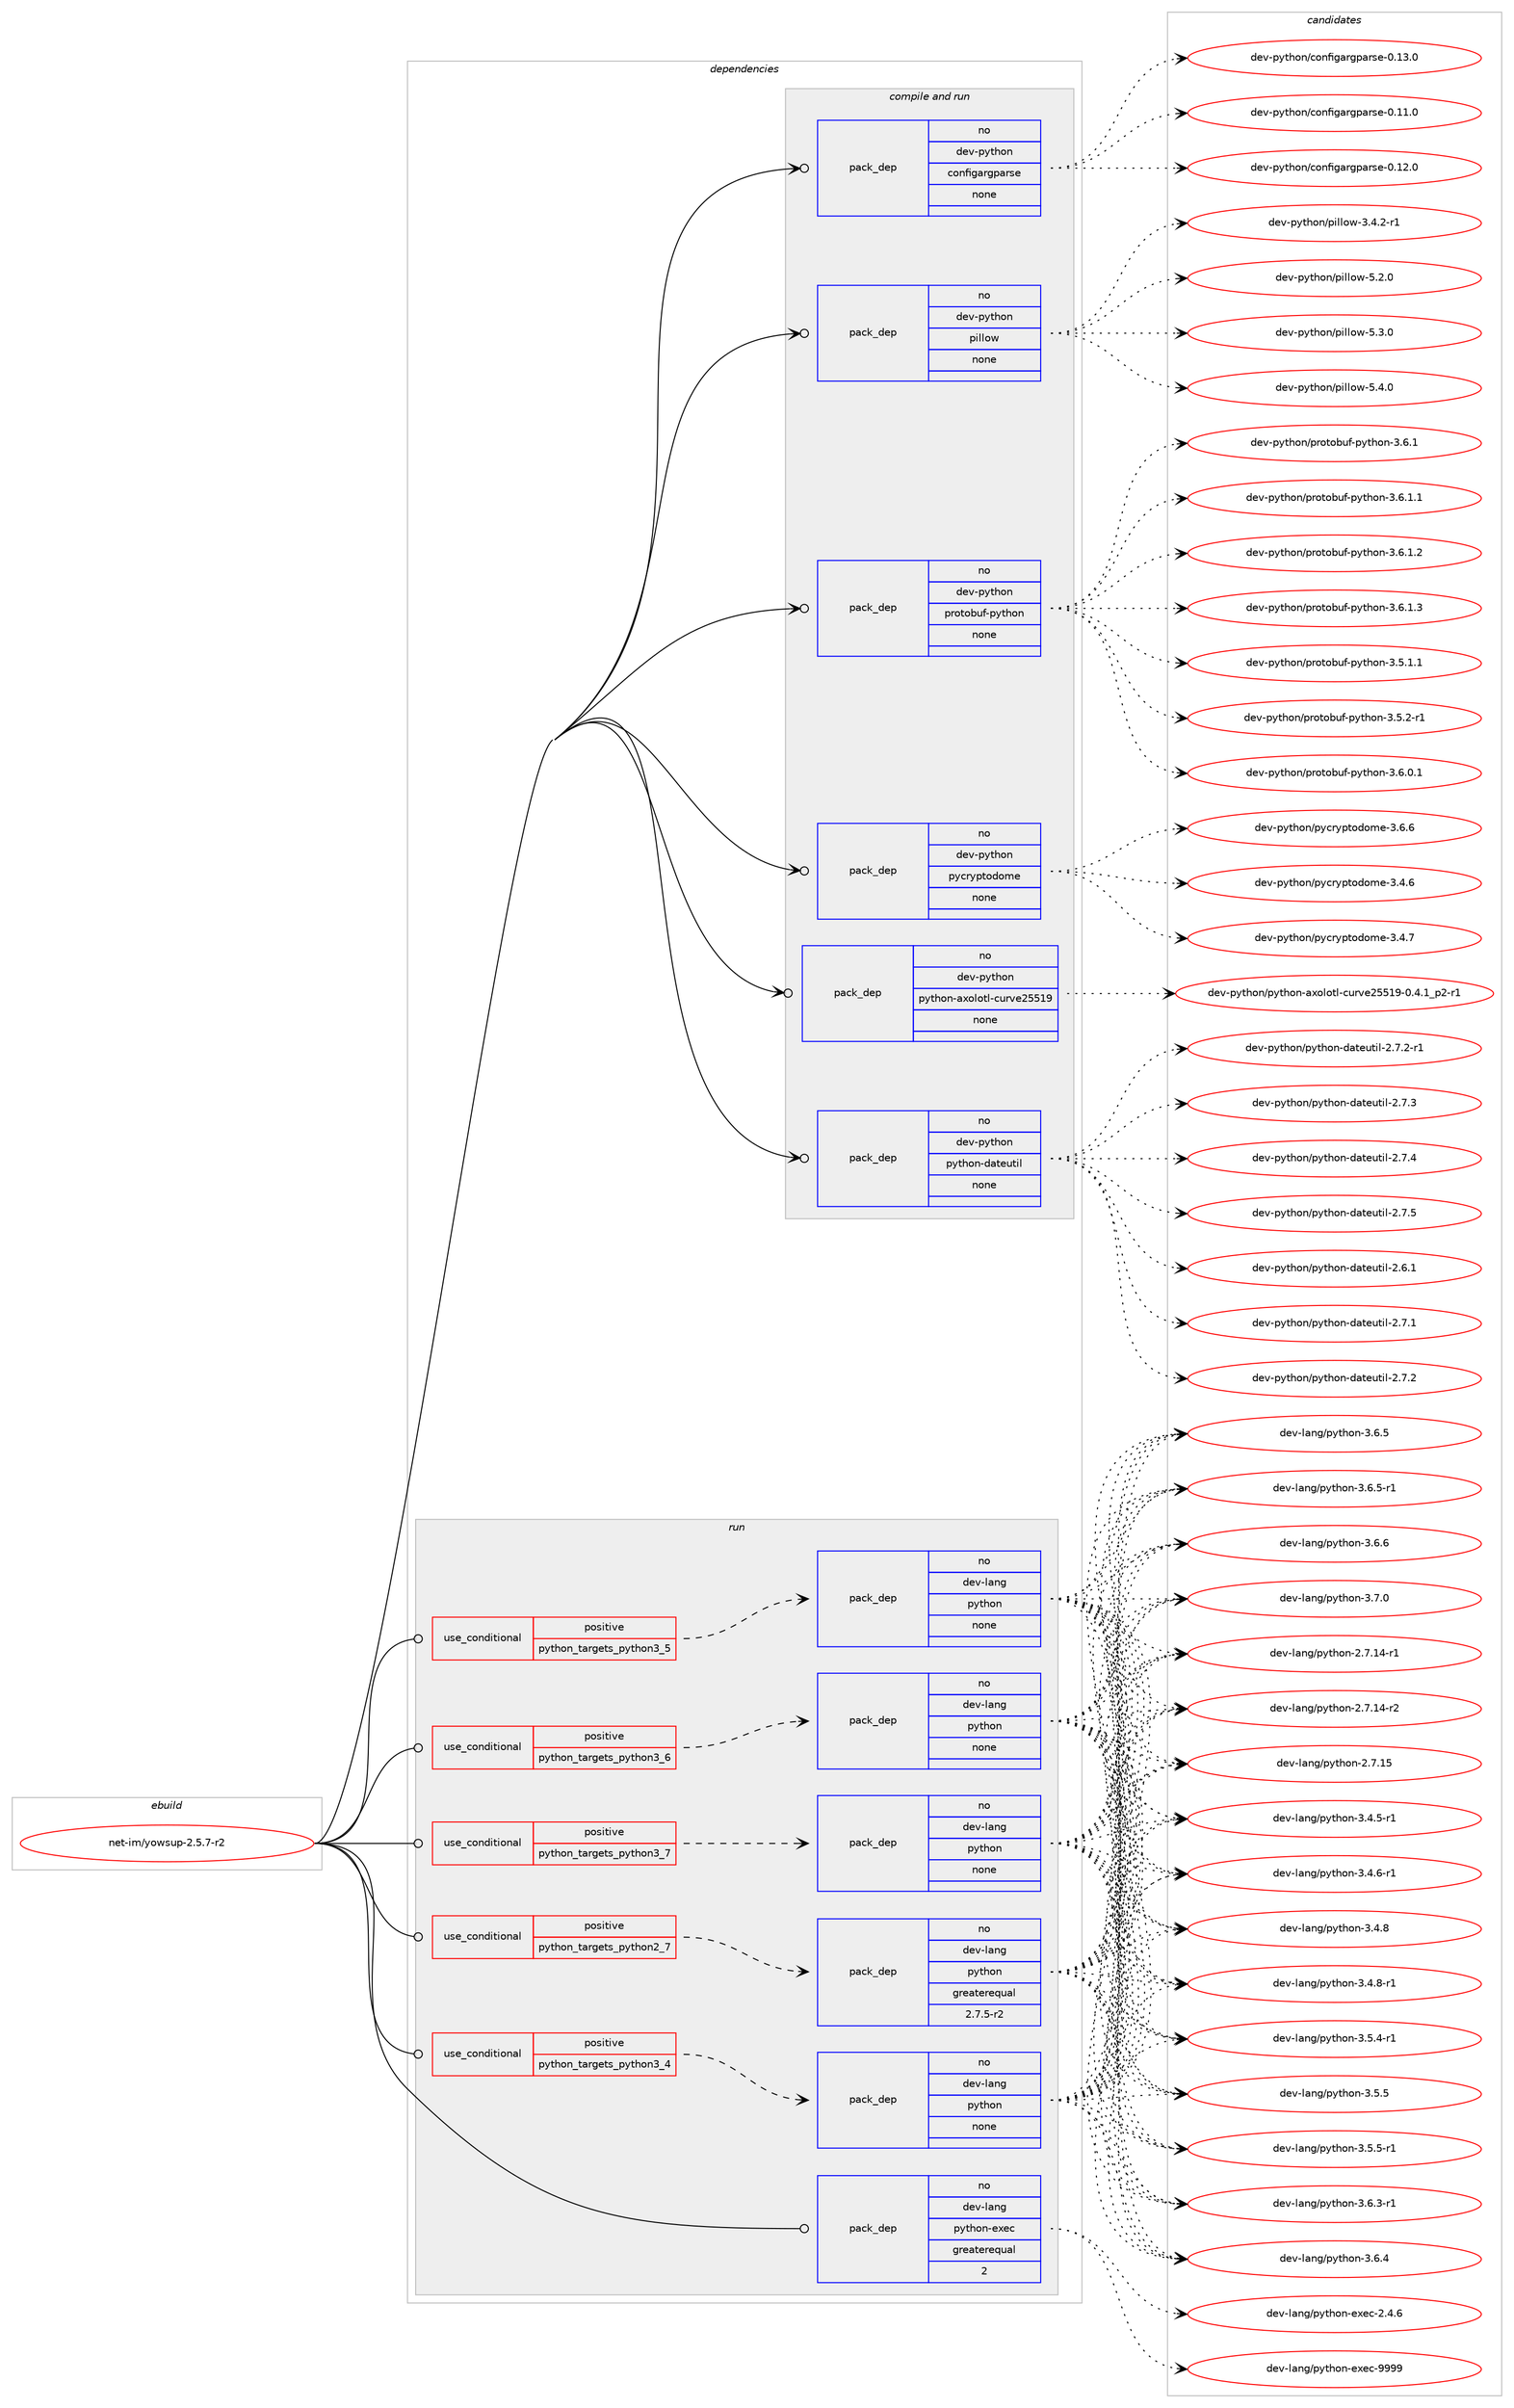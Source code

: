 digraph prolog {

# *************
# Graph options
# *************

newrank=true;
concentrate=true;
compound=true;
graph [rankdir=LR,fontname=Helvetica,fontsize=10,ranksep=1.5];#, ranksep=2.5, nodesep=0.2];
edge  [arrowhead=vee];
node  [fontname=Helvetica,fontsize=10];

# **********
# The ebuild
# **********

subgraph cluster_leftcol {
color=gray;
rank=same;
label=<<i>ebuild</i>>;
id [label="net-im/yowsup-2.5.7-r2", color=red, width=4, href="../net-im/yowsup-2.5.7-r2.svg"];
}

# ****************
# The dependencies
# ****************

subgraph cluster_midcol {
color=gray;
label=<<i>dependencies</i>>;
subgraph cluster_compile {
fillcolor="#eeeeee";
style=filled;
label=<<i>compile</i>>;
}
subgraph cluster_compileandrun {
fillcolor="#eeeeee";
style=filled;
label=<<i>compile and run</i>>;
subgraph pack3319 {
dependency4131 [label=<<TABLE BORDER="0" CELLBORDER="1" CELLSPACING="0" CELLPADDING="4" WIDTH="220"><TR><TD ROWSPAN="6" CELLPADDING="30">pack_dep</TD></TR><TR><TD WIDTH="110">no</TD></TR><TR><TD>dev-python</TD></TR><TR><TD>configargparse</TD></TR><TR><TD>none</TD></TR><TR><TD></TD></TR></TABLE>>, shape=none, color=blue];
}
id:e -> dependency4131:w [weight=20,style="solid",arrowhead="odotvee"];
subgraph pack3320 {
dependency4132 [label=<<TABLE BORDER="0" CELLBORDER="1" CELLSPACING="0" CELLPADDING="4" WIDTH="220"><TR><TD ROWSPAN="6" CELLPADDING="30">pack_dep</TD></TR><TR><TD WIDTH="110">no</TD></TR><TR><TD>dev-python</TD></TR><TR><TD>pillow</TD></TR><TR><TD>none</TD></TR><TR><TD></TD></TR></TABLE>>, shape=none, color=blue];
}
id:e -> dependency4132:w [weight=20,style="solid",arrowhead="odotvee"];
subgraph pack3321 {
dependency4133 [label=<<TABLE BORDER="0" CELLBORDER="1" CELLSPACING="0" CELLPADDING="4" WIDTH="220"><TR><TD ROWSPAN="6" CELLPADDING="30">pack_dep</TD></TR><TR><TD WIDTH="110">no</TD></TR><TR><TD>dev-python</TD></TR><TR><TD>protobuf-python</TD></TR><TR><TD>none</TD></TR><TR><TD></TD></TR></TABLE>>, shape=none, color=blue];
}
id:e -> dependency4133:w [weight=20,style="solid",arrowhead="odotvee"];
subgraph pack3322 {
dependency4134 [label=<<TABLE BORDER="0" CELLBORDER="1" CELLSPACING="0" CELLPADDING="4" WIDTH="220"><TR><TD ROWSPAN="6" CELLPADDING="30">pack_dep</TD></TR><TR><TD WIDTH="110">no</TD></TR><TR><TD>dev-python</TD></TR><TR><TD>pycryptodome</TD></TR><TR><TD>none</TD></TR><TR><TD></TD></TR></TABLE>>, shape=none, color=blue];
}
id:e -> dependency4134:w [weight=20,style="solid",arrowhead="odotvee"];
subgraph pack3323 {
dependency4135 [label=<<TABLE BORDER="0" CELLBORDER="1" CELLSPACING="0" CELLPADDING="4" WIDTH="220"><TR><TD ROWSPAN="6" CELLPADDING="30">pack_dep</TD></TR><TR><TD WIDTH="110">no</TD></TR><TR><TD>dev-python</TD></TR><TR><TD>python-axolotl-curve25519</TD></TR><TR><TD>none</TD></TR><TR><TD></TD></TR></TABLE>>, shape=none, color=blue];
}
id:e -> dependency4135:w [weight=20,style="solid",arrowhead="odotvee"];
subgraph pack3324 {
dependency4136 [label=<<TABLE BORDER="0" CELLBORDER="1" CELLSPACING="0" CELLPADDING="4" WIDTH="220"><TR><TD ROWSPAN="6" CELLPADDING="30">pack_dep</TD></TR><TR><TD WIDTH="110">no</TD></TR><TR><TD>dev-python</TD></TR><TR><TD>python-dateutil</TD></TR><TR><TD>none</TD></TR><TR><TD></TD></TR></TABLE>>, shape=none, color=blue];
}
id:e -> dependency4136:w [weight=20,style="solid",arrowhead="odotvee"];
}
subgraph cluster_run {
fillcolor="#eeeeee";
style=filled;
label=<<i>run</i>>;
subgraph cond691 {
dependency4137 [label=<<TABLE BORDER="0" CELLBORDER="1" CELLSPACING="0" CELLPADDING="4"><TR><TD ROWSPAN="3" CELLPADDING="10">use_conditional</TD></TR><TR><TD>positive</TD></TR><TR><TD>python_targets_python2_7</TD></TR></TABLE>>, shape=none, color=red];
subgraph pack3325 {
dependency4138 [label=<<TABLE BORDER="0" CELLBORDER="1" CELLSPACING="0" CELLPADDING="4" WIDTH="220"><TR><TD ROWSPAN="6" CELLPADDING="30">pack_dep</TD></TR><TR><TD WIDTH="110">no</TD></TR><TR><TD>dev-lang</TD></TR><TR><TD>python</TD></TR><TR><TD>greaterequal</TD></TR><TR><TD>2.7.5-r2</TD></TR></TABLE>>, shape=none, color=blue];
}
dependency4137:e -> dependency4138:w [weight=20,style="dashed",arrowhead="vee"];
}
id:e -> dependency4137:w [weight=20,style="solid",arrowhead="odot"];
subgraph cond692 {
dependency4139 [label=<<TABLE BORDER="0" CELLBORDER="1" CELLSPACING="0" CELLPADDING="4"><TR><TD ROWSPAN="3" CELLPADDING="10">use_conditional</TD></TR><TR><TD>positive</TD></TR><TR><TD>python_targets_python3_4</TD></TR></TABLE>>, shape=none, color=red];
subgraph pack3326 {
dependency4140 [label=<<TABLE BORDER="0" CELLBORDER="1" CELLSPACING="0" CELLPADDING="4" WIDTH="220"><TR><TD ROWSPAN="6" CELLPADDING="30">pack_dep</TD></TR><TR><TD WIDTH="110">no</TD></TR><TR><TD>dev-lang</TD></TR><TR><TD>python</TD></TR><TR><TD>none</TD></TR><TR><TD></TD></TR></TABLE>>, shape=none, color=blue];
}
dependency4139:e -> dependency4140:w [weight=20,style="dashed",arrowhead="vee"];
}
id:e -> dependency4139:w [weight=20,style="solid",arrowhead="odot"];
subgraph cond693 {
dependency4141 [label=<<TABLE BORDER="0" CELLBORDER="1" CELLSPACING="0" CELLPADDING="4"><TR><TD ROWSPAN="3" CELLPADDING="10">use_conditional</TD></TR><TR><TD>positive</TD></TR><TR><TD>python_targets_python3_5</TD></TR></TABLE>>, shape=none, color=red];
subgraph pack3327 {
dependency4142 [label=<<TABLE BORDER="0" CELLBORDER="1" CELLSPACING="0" CELLPADDING="4" WIDTH="220"><TR><TD ROWSPAN="6" CELLPADDING="30">pack_dep</TD></TR><TR><TD WIDTH="110">no</TD></TR><TR><TD>dev-lang</TD></TR><TR><TD>python</TD></TR><TR><TD>none</TD></TR><TR><TD></TD></TR></TABLE>>, shape=none, color=blue];
}
dependency4141:e -> dependency4142:w [weight=20,style="dashed",arrowhead="vee"];
}
id:e -> dependency4141:w [weight=20,style="solid",arrowhead="odot"];
subgraph cond694 {
dependency4143 [label=<<TABLE BORDER="0" CELLBORDER="1" CELLSPACING="0" CELLPADDING="4"><TR><TD ROWSPAN="3" CELLPADDING="10">use_conditional</TD></TR><TR><TD>positive</TD></TR><TR><TD>python_targets_python3_6</TD></TR></TABLE>>, shape=none, color=red];
subgraph pack3328 {
dependency4144 [label=<<TABLE BORDER="0" CELLBORDER="1" CELLSPACING="0" CELLPADDING="4" WIDTH="220"><TR><TD ROWSPAN="6" CELLPADDING="30">pack_dep</TD></TR><TR><TD WIDTH="110">no</TD></TR><TR><TD>dev-lang</TD></TR><TR><TD>python</TD></TR><TR><TD>none</TD></TR><TR><TD></TD></TR></TABLE>>, shape=none, color=blue];
}
dependency4143:e -> dependency4144:w [weight=20,style="dashed",arrowhead="vee"];
}
id:e -> dependency4143:w [weight=20,style="solid",arrowhead="odot"];
subgraph cond695 {
dependency4145 [label=<<TABLE BORDER="0" CELLBORDER="1" CELLSPACING="0" CELLPADDING="4"><TR><TD ROWSPAN="3" CELLPADDING="10">use_conditional</TD></TR><TR><TD>positive</TD></TR><TR><TD>python_targets_python3_7</TD></TR></TABLE>>, shape=none, color=red];
subgraph pack3329 {
dependency4146 [label=<<TABLE BORDER="0" CELLBORDER="1" CELLSPACING="0" CELLPADDING="4" WIDTH="220"><TR><TD ROWSPAN="6" CELLPADDING="30">pack_dep</TD></TR><TR><TD WIDTH="110">no</TD></TR><TR><TD>dev-lang</TD></TR><TR><TD>python</TD></TR><TR><TD>none</TD></TR><TR><TD></TD></TR></TABLE>>, shape=none, color=blue];
}
dependency4145:e -> dependency4146:w [weight=20,style="dashed",arrowhead="vee"];
}
id:e -> dependency4145:w [weight=20,style="solid",arrowhead="odot"];
subgraph pack3330 {
dependency4147 [label=<<TABLE BORDER="0" CELLBORDER="1" CELLSPACING="0" CELLPADDING="4" WIDTH="220"><TR><TD ROWSPAN="6" CELLPADDING="30">pack_dep</TD></TR><TR><TD WIDTH="110">no</TD></TR><TR><TD>dev-lang</TD></TR><TR><TD>python-exec</TD></TR><TR><TD>greaterequal</TD></TR><TR><TD>2</TD></TR></TABLE>>, shape=none, color=blue];
}
id:e -> dependency4147:w [weight=20,style="solid",arrowhead="odot"];
}
}

# **************
# The candidates
# **************

subgraph cluster_choices {
rank=same;
color=gray;
label=<<i>candidates</i>>;

subgraph choice3319 {
color=black;
nodesep=1;
choice100101118451121211161041111104799111110102105103971141031129711411510145484649494648 [label="dev-python/configargparse-0.11.0", color=red, width=4,href="../dev-python/configargparse-0.11.0.svg"];
choice100101118451121211161041111104799111110102105103971141031129711411510145484649504648 [label="dev-python/configargparse-0.12.0", color=red, width=4,href="../dev-python/configargparse-0.12.0.svg"];
choice100101118451121211161041111104799111110102105103971141031129711411510145484649514648 [label="dev-python/configargparse-0.13.0", color=red, width=4,href="../dev-python/configargparse-0.13.0.svg"];
dependency4131:e -> choice100101118451121211161041111104799111110102105103971141031129711411510145484649494648:w [style=dotted,weight="100"];
dependency4131:e -> choice100101118451121211161041111104799111110102105103971141031129711411510145484649504648:w [style=dotted,weight="100"];
dependency4131:e -> choice100101118451121211161041111104799111110102105103971141031129711411510145484649514648:w [style=dotted,weight="100"];
}
subgraph choice3320 {
color=black;
nodesep=1;
choice10010111845112121116104111110471121051081081111194551465246504511449 [label="dev-python/pillow-3.4.2-r1", color=red, width=4,href="../dev-python/pillow-3.4.2-r1.svg"];
choice1001011184511212111610411111047112105108108111119455346504648 [label="dev-python/pillow-5.2.0", color=red, width=4,href="../dev-python/pillow-5.2.0.svg"];
choice1001011184511212111610411111047112105108108111119455346514648 [label="dev-python/pillow-5.3.0", color=red, width=4,href="../dev-python/pillow-5.3.0.svg"];
choice1001011184511212111610411111047112105108108111119455346524648 [label="dev-python/pillow-5.4.0", color=red, width=4,href="../dev-python/pillow-5.4.0.svg"];
dependency4132:e -> choice10010111845112121116104111110471121051081081111194551465246504511449:w [style=dotted,weight="100"];
dependency4132:e -> choice1001011184511212111610411111047112105108108111119455346504648:w [style=dotted,weight="100"];
dependency4132:e -> choice1001011184511212111610411111047112105108108111119455346514648:w [style=dotted,weight="100"];
dependency4132:e -> choice1001011184511212111610411111047112105108108111119455346524648:w [style=dotted,weight="100"];
}
subgraph choice3321 {
color=black;
nodesep=1;
choice100101118451121211161041111104711211411111611198117102451121211161041111104551465346494649 [label="dev-python/protobuf-python-3.5.1.1", color=red, width=4,href="../dev-python/protobuf-python-3.5.1.1.svg"];
choice100101118451121211161041111104711211411111611198117102451121211161041111104551465346504511449 [label="dev-python/protobuf-python-3.5.2-r1", color=red, width=4,href="../dev-python/protobuf-python-3.5.2-r1.svg"];
choice100101118451121211161041111104711211411111611198117102451121211161041111104551465446484649 [label="dev-python/protobuf-python-3.6.0.1", color=red, width=4,href="../dev-python/protobuf-python-3.6.0.1.svg"];
choice10010111845112121116104111110471121141111161119811710245112121116104111110455146544649 [label="dev-python/protobuf-python-3.6.1", color=red, width=4,href="../dev-python/protobuf-python-3.6.1.svg"];
choice100101118451121211161041111104711211411111611198117102451121211161041111104551465446494649 [label="dev-python/protobuf-python-3.6.1.1", color=red, width=4,href="../dev-python/protobuf-python-3.6.1.1.svg"];
choice100101118451121211161041111104711211411111611198117102451121211161041111104551465446494650 [label="dev-python/protobuf-python-3.6.1.2", color=red, width=4,href="../dev-python/protobuf-python-3.6.1.2.svg"];
choice100101118451121211161041111104711211411111611198117102451121211161041111104551465446494651 [label="dev-python/protobuf-python-3.6.1.3", color=red, width=4,href="../dev-python/protobuf-python-3.6.1.3.svg"];
dependency4133:e -> choice100101118451121211161041111104711211411111611198117102451121211161041111104551465346494649:w [style=dotted,weight="100"];
dependency4133:e -> choice100101118451121211161041111104711211411111611198117102451121211161041111104551465346504511449:w [style=dotted,weight="100"];
dependency4133:e -> choice100101118451121211161041111104711211411111611198117102451121211161041111104551465446484649:w [style=dotted,weight="100"];
dependency4133:e -> choice10010111845112121116104111110471121141111161119811710245112121116104111110455146544649:w [style=dotted,weight="100"];
dependency4133:e -> choice100101118451121211161041111104711211411111611198117102451121211161041111104551465446494649:w [style=dotted,weight="100"];
dependency4133:e -> choice100101118451121211161041111104711211411111611198117102451121211161041111104551465446494650:w [style=dotted,weight="100"];
dependency4133:e -> choice100101118451121211161041111104711211411111611198117102451121211161041111104551465446494651:w [style=dotted,weight="100"];
}
subgraph choice3322 {
color=black;
nodesep=1;
choice100101118451121211161041111104711212199114121112116111100111109101455146524654 [label="dev-python/pycryptodome-3.4.6", color=red, width=4,href="../dev-python/pycryptodome-3.4.6.svg"];
choice100101118451121211161041111104711212199114121112116111100111109101455146524655 [label="dev-python/pycryptodome-3.4.7", color=red, width=4,href="../dev-python/pycryptodome-3.4.7.svg"];
choice100101118451121211161041111104711212199114121112116111100111109101455146544654 [label="dev-python/pycryptodome-3.6.6", color=red, width=4,href="../dev-python/pycryptodome-3.6.6.svg"];
dependency4134:e -> choice100101118451121211161041111104711212199114121112116111100111109101455146524654:w [style=dotted,weight="100"];
dependency4134:e -> choice100101118451121211161041111104711212199114121112116111100111109101455146524655:w [style=dotted,weight="100"];
dependency4134:e -> choice100101118451121211161041111104711212199114121112116111100111109101455146544654:w [style=dotted,weight="100"];
}
subgraph choice3323 {
color=black;
nodesep=1;
choice100101118451121211161041111104711212111610411111045971201111081111161084599117114118101505353495745484652464995112504511449 [label="dev-python/python-axolotl-curve25519-0.4.1_p2-r1", color=red, width=4,href="../dev-python/python-axolotl-curve25519-0.4.1_p2-r1.svg"];
dependency4135:e -> choice100101118451121211161041111104711212111610411111045971201111081111161084599117114118101505353495745484652464995112504511449:w [style=dotted,weight="100"];
}
subgraph choice3324 {
color=black;
nodesep=1;
choice10010111845112121116104111110471121211161041111104510097116101117116105108455046544649 [label="dev-python/python-dateutil-2.6.1", color=red, width=4,href="../dev-python/python-dateutil-2.6.1.svg"];
choice10010111845112121116104111110471121211161041111104510097116101117116105108455046554649 [label="dev-python/python-dateutil-2.7.1", color=red, width=4,href="../dev-python/python-dateutil-2.7.1.svg"];
choice10010111845112121116104111110471121211161041111104510097116101117116105108455046554650 [label="dev-python/python-dateutil-2.7.2", color=red, width=4,href="../dev-python/python-dateutil-2.7.2.svg"];
choice100101118451121211161041111104711212111610411111045100971161011171161051084550465546504511449 [label="dev-python/python-dateutil-2.7.2-r1", color=red, width=4,href="../dev-python/python-dateutil-2.7.2-r1.svg"];
choice10010111845112121116104111110471121211161041111104510097116101117116105108455046554651 [label="dev-python/python-dateutil-2.7.3", color=red, width=4,href="../dev-python/python-dateutil-2.7.3.svg"];
choice10010111845112121116104111110471121211161041111104510097116101117116105108455046554652 [label="dev-python/python-dateutil-2.7.4", color=red, width=4,href="../dev-python/python-dateutil-2.7.4.svg"];
choice10010111845112121116104111110471121211161041111104510097116101117116105108455046554653 [label="dev-python/python-dateutil-2.7.5", color=red, width=4,href="../dev-python/python-dateutil-2.7.5.svg"];
dependency4136:e -> choice10010111845112121116104111110471121211161041111104510097116101117116105108455046544649:w [style=dotted,weight="100"];
dependency4136:e -> choice10010111845112121116104111110471121211161041111104510097116101117116105108455046554649:w [style=dotted,weight="100"];
dependency4136:e -> choice10010111845112121116104111110471121211161041111104510097116101117116105108455046554650:w [style=dotted,weight="100"];
dependency4136:e -> choice100101118451121211161041111104711212111610411111045100971161011171161051084550465546504511449:w [style=dotted,weight="100"];
dependency4136:e -> choice10010111845112121116104111110471121211161041111104510097116101117116105108455046554651:w [style=dotted,weight="100"];
dependency4136:e -> choice10010111845112121116104111110471121211161041111104510097116101117116105108455046554652:w [style=dotted,weight="100"];
dependency4136:e -> choice10010111845112121116104111110471121211161041111104510097116101117116105108455046554653:w [style=dotted,weight="100"];
}
subgraph choice3325 {
color=black;
nodesep=1;
choice100101118451089711010347112121116104111110455046554649524511449 [label="dev-lang/python-2.7.14-r1", color=red, width=4,href="../dev-lang/python-2.7.14-r1.svg"];
choice100101118451089711010347112121116104111110455046554649524511450 [label="dev-lang/python-2.7.14-r2", color=red, width=4,href="../dev-lang/python-2.7.14-r2.svg"];
choice10010111845108971101034711212111610411111045504655464953 [label="dev-lang/python-2.7.15", color=red, width=4,href="../dev-lang/python-2.7.15.svg"];
choice1001011184510897110103471121211161041111104551465246534511449 [label="dev-lang/python-3.4.5-r1", color=red, width=4,href="../dev-lang/python-3.4.5-r1.svg"];
choice1001011184510897110103471121211161041111104551465246544511449 [label="dev-lang/python-3.4.6-r1", color=red, width=4,href="../dev-lang/python-3.4.6-r1.svg"];
choice100101118451089711010347112121116104111110455146524656 [label="dev-lang/python-3.4.8", color=red, width=4,href="../dev-lang/python-3.4.8.svg"];
choice1001011184510897110103471121211161041111104551465246564511449 [label="dev-lang/python-3.4.8-r1", color=red, width=4,href="../dev-lang/python-3.4.8-r1.svg"];
choice1001011184510897110103471121211161041111104551465346524511449 [label="dev-lang/python-3.5.4-r1", color=red, width=4,href="../dev-lang/python-3.5.4-r1.svg"];
choice100101118451089711010347112121116104111110455146534653 [label="dev-lang/python-3.5.5", color=red, width=4,href="../dev-lang/python-3.5.5.svg"];
choice1001011184510897110103471121211161041111104551465346534511449 [label="dev-lang/python-3.5.5-r1", color=red, width=4,href="../dev-lang/python-3.5.5-r1.svg"];
choice1001011184510897110103471121211161041111104551465446514511449 [label="dev-lang/python-3.6.3-r1", color=red, width=4,href="../dev-lang/python-3.6.3-r1.svg"];
choice100101118451089711010347112121116104111110455146544652 [label="dev-lang/python-3.6.4", color=red, width=4,href="../dev-lang/python-3.6.4.svg"];
choice100101118451089711010347112121116104111110455146544653 [label="dev-lang/python-3.6.5", color=red, width=4,href="../dev-lang/python-3.6.5.svg"];
choice1001011184510897110103471121211161041111104551465446534511449 [label="dev-lang/python-3.6.5-r1", color=red, width=4,href="../dev-lang/python-3.6.5-r1.svg"];
choice100101118451089711010347112121116104111110455146544654 [label="dev-lang/python-3.6.6", color=red, width=4,href="../dev-lang/python-3.6.6.svg"];
choice100101118451089711010347112121116104111110455146554648 [label="dev-lang/python-3.7.0", color=red, width=4,href="../dev-lang/python-3.7.0.svg"];
dependency4138:e -> choice100101118451089711010347112121116104111110455046554649524511449:w [style=dotted,weight="100"];
dependency4138:e -> choice100101118451089711010347112121116104111110455046554649524511450:w [style=dotted,weight="100"];
dependency4138:e -> choice10010111845108971101034711212111610411111045504655464953:w [style=dotted,weight="100"];
dependency4138:e -> choice1001011184510897110103471121211161041111104551465246534511449:w [style=dotted,weight="100"];
dependency4138:e -> choice1001011184510897110103471121211161041111104551465246544511449:w [style=dotted,weight="100"];
dependency4138:e -> choice100101118451089711010347112121116104111110455146524656:w [style=dotted,weight="100"];
dependency4138:e -> choice1001011184510897110103471121211161041111104551465246564511449:w [style=dotted,weight="100"];
dependency4138:e -> choice1001011184510897110103471121211161041111104551465346524511449:w [style=dotted,weight="100"];
dependency4138:e -> choice100101118451089711010347112121116104111110455146534653:w [style=dotted,weight="100"];
dependency4138:e -> choice1001011184510897110103471121211161041111104551465346534511449:w [style=dotted,weight="100"];
dependency4138:e -> choice1001011184510897110103471121211161041111104551465446514511449:w [style=dotted,weight="100"];
dependency4138:e -> choice100101118451089711010347112121116104111110455146544652:w [style=dotted,weight="100"];
dependency4138:e -> choice100101118451089711010347112121116104111110455146544653:w [style=dotted,weight="100"];
dependency4138:e -> choice1001011184510897110103471121211161041111104551465446534511449:w [style=dotted,weight="100"];
dependency4138:e -> choice100101118451089711010347112121116104111110455146544654:w [style=dotted,weight="100"];
dependency4138:e -> choice100101118451089711010347112121116104111110455146554648:w [style=dotted,weight="100"];
}
subgraph choice3326 {
color=black;
nodesep=1;
choice100101118451089711010347112121116104111110455046554649524511449 [label="dev-lang/python-2.7.14-r1", color=red, width=4,href="../dev-lang/python-2.7.14-r1.svg"];
choice100101118451089711010347112121116104111110455046554649524511450 [label="dev-lang/python-2.7.14-r2", color=red, width=4,href="../dev-lang/python-2.7.14-r2.svg"];
choice10010111845108971101034711212111610411111045504655464953 [label="dev-lang/python-2.7.15", color=red, width=4,href="../dev-lang/python-2.7.15.svg"];
choice1001011184510897110103471121211161041111104551465246534511449 [label="dev-lang/python-3.4.5-r1", color=red, width=4,href="../dev-lang/python-3.4.5-r1.svg"];
choice1001011184510897110103471121211161041111104551465246544511449 [label="dev-lang/python-3.4.6-r1", color=red, width=4,href="../dev-lang/python-3.4.6-r1.svg"];
choice100101118451089711010347112121116104111110455146524656 [label="dev-lang/python-3.4.8", color=red, width=4,href="../dev-lang/python-3.4.8.svg"];
choice1001011184510897110103471121211161041111104551465246564511449 [label="dev-lang/python-3.4.8-r1", color=red, width=4,href="../dev-lang/python-3.4.8-r1.svg"];
choice1001011184510897110103471121211161041111104551465346524511449 [label="dev-lang/python-3.5.4-r1", color=red, width=4,href="../dev-lang/python-3.5.4-r1.svg"];
choice100101118451089711010347112121116104111110455146534653 [label="dev-lang/python-3.5.5", color=red, width=4,href="../dev-lang/python-3.5.5.svg"];
choice1001011184510897110103471121211161041111104551465346534511449 [label="dev-lang/python-3.5.5-r1", color=red, width=4,href="../dev-lang/python-3.5.5-r1.svg"];
choice1001011184510897110103471121211161041111104551465446514511449 [label="dev-lang/python-3.6.3-r1", color=red, width=4,href="../dev-lang/python-3.6.3-r1.svg"];
choice100101118451089711010347112121116104111110455146544652 [label="dev-lang/python-3.6.4", color=red, width=4,href="../dev-lang/python-3.6.4.svg"];
choice100101118451089711010347112121116104111110455146544653 [label="dev-lang/python-3.6.5", color=red, width=4,href="../dev-lang/python-3.6.5.svg"];
choice1001011184510897110103471121211161041111104551465446534511449 [label="dev-lang/python-3.6.5-r1", color=red, width=4,href="../dev-lang/python-3.6.5-r1.svg"];
choice100101118451089711010347112121116104111110455146544654 [label="dev-lang/python-3.6.6", color=red, width=4,href="../dev-lang/python-3.6.6.svg"];
choice100101118451089711010347112121116104111110455146554648 [label="dev-lang/python-3.7.0", color=red, width=4,href="../dev-lang/python-3.7.0.svg"];
dependency4140:e -> choice100101118451089711010347112121116104111110455046554649524511449:w [style=dotted,weight="100"];
dependency4140:e -> choice100101118451089711010347112121116104111110455046554649524511450:w [style=dotted,weight="100"];
dependency4140:e -> choice10010111845108971101034711212111610411111045504655464953:w [style=dotted,weight="100"];
dependency4140:e -> choice1001011184510897110103471121211161041111104551465246534511449:w [style=dotted,weight="100"];
dependency4140:e -> choice1001011184510897110103471121211161041111104551465246544511449:w [style=dotted,weight="100"];
dependency4140:e -> choice100101118451089711010347112121116104111110455146524656:w [style=dotted,weight="100"];
dependency4140:e -> choice1001011184510897110103471121211161041111104551465246564511449:w [style=dotted,weight="100"];
dependency4140:e -> choice1001011184510897110103471121211161041111104551465346524511449:w [style=dotted,weight="100"];
dependency4140:e -> choice100101118451089711010347112121116104111110455146534653:w [style=dotted,weight="100"];
dependency4140:e -> choice1001011184510897110103471121211161041111104551465346534511449:w [style=dotted,weight="100"];
dependency4140:e -> choice1001011184510897110103471121211161041111104551465446514511449:w [style=dotted,weight="100"];
dependency4140:e -> choice100101118451089711010347112121116104111110455146544652:w [style=dotted,weight="100"];
dependency4140:e -> choice100101118451089711010347112121116104111110455146544653:w [style=dotted,weight="100"];
dependency4140:e -> choice1001011184510897110103471121211161041111104551465446534511449:w [style=dotted,weight="100"];
dependency4140:e -> choice100101118451089711010347112121116104111110455146544654:w [style=dotted,weight="100"];
dependency4140:e -> choice100101118451089711010347112121116104111110455146554648:w [style=dotted,weight="100"];
}
subgraph choice3327 {
color=black;
nodesep=1;
choice100101118451089711010347112121116104111110455046554649524511449 [label="dev-lang/python-2.7.14-r1", color=red, width=4,href="../dev-lang/python-2.7.14-r1.svg"];
choice100101118451089711010347112121116104111110455046554649524511450 [label="dev-lang/python-2.7.14-r2", color=red, width=4,href="../dev-lang/python-2.7.14-r2.svg"];
choice10010111845108971101034711212111610411111045504655464953 [label="dev-lang/python-2.7.15", color=red, width=4,href="../dev-lang/python-2.7.15.svg"];
choice1001011184510897110103471121211161041111104551465246534511449 [label="dev-lang/python-3.4.5-r1", color=red, width=4,href="../dev-lang/python-3.4.5-r1.svg"];
choice1001011184510897110103471121211161041111104551465246544511449 [label="dev-lang/python-3.4.6-r1", color=red, width=4,href="../dev-lang/python-3.4.6-r1.svg"];
choice100101118451089711010347112121116104111110455146524656 [label="dev-lang/python-3.4.8", color=red, width=4,href="../dev-lang/python-3.4.8.svg"];
choice1001011184510897110103471121211161041111104551465246564511449 [label="dev-lang/python-3.4.8-r1", color=red, width=4,href="../dev-lang/python-3.4.8-r1.svg"];
choice1001011184510897110103471121211161041111104551465346524511449 [label="dev-lang/python-3.5.4-r1", color=red, width=4,href="../dev-lang/python-3.5.4-r1.svg"];
choice100101118451089711010347112121116104111110455146534653 [label="dev-lang/python-3.5.5", color=red, width=4,href="../dev-lang/python-3.5.5.svg"];
choice1001011184510897110103471121211161041111104551465346534511449 [label="dev-lang/python-3.5.5-r1", color=red, width=4,href="../dev-lang/python-3.5.5-r1.svg"];
choice1001011184510897110103471121211161041111104551465446514511449 [label="dev-lang/python-3.6.3-r1", color=red, width=4,href="../dev-lang/python-3.6.3-r1.svg"];
choice100101118451089711010347112121116104111110455146544652 [label="dev-lang/python-3.6.4", color=red, width=4,href="../dev-lang/python-3.6.4.svg"];
choice100101118451089711010347112121116104111110455146544653 [label="dev-lang/python-3.6.5", color=red, width=4,href="../dev-lang/python-3.6.5.svg"];
choice1001011184510897110103471121211161041111104551465446534511449 [label="dev-lang/python-3.6.5-r1", color=red, width=4,href="../dev-lang/python-3.6.5-r1.svg"];
choice100101118451089711010347112121116104111110455146544654 [label="dev-lang/python-3.6.6", color=red, width=4,href="../dev-lang/python-3.6.6.svg"];
choice100101118451089711010347112121116104111110455146554648 [label="dev-lang/python-3.7.0", color=red, width=4,href="../dev-lang/python-3.7.0.svg"];
dependency4142:e -> choice100101118451089711010347112121116104111110455046554649524511449:w [style=dotted,weight="100"];
dependency4142:e -> choice100101118451089711010347112121116104111110455046554649524511450:w [style=dotted,weight="100"];
dependency4142:e -> choice10010111845108971101034711212111610411111045504655464953:w [style=dotted,weight="100"];
dependency4142:e -> choice1001011184510897110103471121211161041111104551465246534511449:w [style=dotted,weight="100"];
dependency4142:e -> choice1001011184510897110103471121211161041111104551465246544511449:w [style=dotted,weight="100"];
dependency4142:e -> choice100101118451089711010347112121116104111110455146524656:w [style=dotted,weight="100"];
dependency4142:e -> choice1001011184510897110103471121211161041111104551465246564511449:w [style=dotted,weight="100"];
dependency4142:e -> choice1001011184510897110103471121211161041111104551465346524511449:w [style=dotted,weight="100"];
dependency4142:e -> choice100101118451089711010347112121116104111110455146534653:w [style=dotted,weight="100"];
dependency4142:e -> choice1001011184510897110103471121211161041111104551465346534511449:w [style=dotted,weight="100"];
dependency4142:e -> choice1001011184510897110103471121211161041111104551465446514511449:w [style=dotted,weight="100"];
dependency4142:e -> choice100101118451089711010347112121116104111110455146544652:w [style=dotted,weight="100"];
dependency4142:e -> choice100101118451089711010347112121116104111110455146544653:w [style=dotted,weight="100"];
dependency4142:e -> choice1001011184510897110103471121211161041111104551465446534511449:w [style=dotted,weight="100"];
dependency4142:e -> choice100101118451089711010347112121116104111110455146544654:w [style=dotted,weight="100"];
dependency4142:e -> choice100101118451089711010347112121116104111110455146554648:w [style=dotted,weight="100"];
}
subgraph choice3328 {
color=black;
nodesep=1;
choice100101118451089711010347112121116104111110455046554649524511449 [label="dev-lang/python-2.7.14-r1", color=red, width=4,href="../dev-lang/python-2.7.14-r1.svg"];
choice100101118451089711010347112121116104111110455046554649524511450 [label="dev-lang/python-2.7.14-r2", color=red, width=4,href="../dev-lang/python-2.7.14-r2.svg"];
choice10010111845108971101034711212111610411111045504655464953 [label="dev-lang/python-2.7.15", color=red, width=4,href="../dev-lang/python-2.7.15.svg"];
choice1001011184510897110103471121211161041111104551465246534511449 [label="dev-lang/python-3.4.5-r1", color=red, width=4,href="../dev-lang/python-3.4.5-r1.svg"];
choice1001011184510897110103471121211161041111104551465246544511449 [label="dev-lang/python-3.4.6-r1", color=red, width=4,href="../dev-lang/python-3.4.6-r1.svg"];
choice100101118451089711010347112121116104111110455146524656 [label="dev-lang/python-3.4.8", color=red, width=4,href="../dev-lang/python-3.4.8.svg"];
choice1001011184510897110103471121211161041111104551465246564511449 [label="dev-lang/python-3.4.8-r1", color=red, width=4,href="../dev-lang/python-3.4.8-r1.svg"];
choice1001011184510897110103471121211161041111104551465346524511449 [label="dev-lang/python-3.5.4-r1", color=red, width=4,href="../dev-lang/python-3.5.4-r1.svg"];
choice100101118451089711010347112121116104111110455146534653 [label="dev-lang/python-3.5.5", color=red, width=4,href="../dev-lang/python-3.5.5.svg"];
choice1001011184510897110103471121211161041111104551465346534511449 [label="dev-lang/python-3.5.5-r1", color=red, width=4,href="../dev-lang/python-3.5.5-r1.svg"];
choice1001011184510897110103471121211161041111104551465446514511449 [label="dev-lang/python-3.6.3-r1", color=red, width=4,href="../dev-lang/python-3.6.3-r1.svg"];
choice100101118451089711010347112121116104111110455146544652 [label="dev-lang/python-3.6.4", color=red, width=4,href="../dev-lang/python-3.6.4.svg"];
choice100101118451089711010347112121116104111110455146544653 [label="dev-lang/python-3.6.5", color=red, width=4,href="../dev-lang/python-3.6.5.svg"];
choice1001011184510897110103471121211161041111104551465446534511449 [label="dev-lang/python-3.6.5-r1", color=red, width=4,href="../dev-lang/python-3.6.5-r1.svg"];
choice100101118451089711010347112121116104111110455146544654 [label="dev-lang/python-3.6.6", color=red, width=4,href="../dev-lang/python-3.6.6.svg"];
choice100101118451089711010347112121116104111110455146554648 [label="dev-lang/python-3.7.0", color=red, width=4,href="../dev-lang/python-3.7.0.svg"];
dependency4144:e -> choice100101118451089711010347112121116104111110455046554649524511449:w [style=dotted,weight="100"];
dependency4144:e -> choice100101118451089711010347112121116104111110455046554649524511450:w [style=dotted,weight="100"];
dependency4144:e -> choice10010111845108971101034711212111610411111045504655464953:w [style=dotted,weight="100"];
dependency4144:e -> choice1001011184510897110103471121211161041111104551465246534511449:w [style=dotted,weight="100"];
dependency4144:e -> choice1001011184510897110103471121211161041111104551465246544511449:w [style=dotted,weight="100"];
dependency4144:e -> choice100101118451089711010347112121116104111110455146524656:w [style=dotted,weight="100"];
dependency4144:e -> choice1001011184510897110103471121211161041111104551465246564511449:w [style=dotted,weight="100"];
dependency4144:e -> choice1001011184510897110103471121211161041111104551465346524511449:w [style=dotted,weight="100"];
dependency4144:e -> choice100101118451089711010347112121116104111110455146534653:w [style=dotted,weight="100"];
dependency4144:e -> choice1001011184510897110103471121211161041111104551465346534511449:w [style=dotted,weight="100"];
dependency4144:e -> choice1001011184510897110103471121211161041111104551465446514511449:w [style=dotted,weight="100"];
dependency4144:e -> choice100101118451089711010347112121116104111110455146544652:w [style=dotted,weight="100"];
dependency4144:e -> choice100101118451089711010347112121116104111110455146544653:w [style=dotted,weight="100"];
dependency4144:e -> choice1001011184510897110103471121211161041111104551465446534511449:w [style=dotted,weight="100"];
dependency4144:e -> choice100101118451089711010347112121116104111110455146544654:w [style=dotted,weight="100"];
dependency4144:e -> choice100101118451089711010347112121116104111110455146554648:w [style=dotted,weight="100"];
}
subgraph choice3329 {
color=black;
nodesep=1;
choice100101118451089711010347112121116104111110455046554649524511449 [label="dev-lang/python-2.7.14-r1", color=red, width=4,href="../dev-lang/python-2.7.14-r1.svg"];
choice100101118451089711010347112121116104111110455046554649524511450 [label="dev-lang/python-2.7.14-r2", color=red, width=4,href="../dev-lang/python-2.7.14-r2.svg"];
choice10010111845108971101034711212111610411111045504655464953 [label="dev-lang/python-2.7.15", color=red, width=4,href="../dev-lang/python-2.7.15.svg"];
choice1001011184510897110103471121211161041111104551465246534511449 [label="dev-lang/python-3.4.5-r1", color=red, width=4,href="../dev-lang/python-3.4.5-r1.svg"];
choice1001011184510897110103471121211161041111104551465246544511449 [label="dev-lang/python-3.4.6-r1", color=red, width=4,href="../dev-lang/python-3.4.6-r1.svg"];
choice100101118451089711010347112121116104111110455146524656 [label="dev-lang/python-3.4.8", color=red, width=4,href="../dev-lang/python-3.4.8.svg"];
choice1001011184510897110103471121211161041111104551465246564511449 [label="dev-lang/python-3.4.8-r1", color=red, width=4,href="../dev-lang/python-3.4.8-r1.svg"];
choice1001011184510897110103471121211161041111104551465346524511449 [label="dev-lang/python-3.5.4-r1", color=red, width=4,href="../dev-lang/python-3.5.4-r1.svg"];
choice100101118451089711010347112121116104111110455146534653 [label="dev-lang/python-3.5.5", color=red, width=4,href="../dev-lang/python-3.5.5.svg"];
choice1001011184510897110103471121211161041111104551465346534511449 [label="dev-lang/python-3.5.5-r1", color=red, width=4,href="../dev-lang/python-3.5.5-r1.svg"];
choice1001011184510897110103471121211161041111104551465446514511449 [label="dev-lang/python-3.6.3-r1", color=red, width=4,href="../dev-lang/python-3.6.3-r1.svg"];
choice100101118451089711010347112121116104111110455146544652 [label="dev-lang/python-3.6.4", color=red, width=4,href="../dev-lang/python-3.6.4.svg"];
choice100101118451089711010347112121116104111110455146544653 [label="dev-lang/python-3.6.5", color=red, width=4,href="../dev-lang/python-3.6.5.svg"];
choice1001011184510897110103471121211161041111104551465446534511449 [label="dev-lang/python-3.6.5-r1", color=red, width=4,href="../dev-lang/python-3.6.5-r1.svg"];
choice100101118451089711010347112121116104111110455146544654 [label="dev-lang/python-3.6.6", color=red, width=4,href="../dev-lang/python-3.6.6.svg"];
choice100101118451089711010347112121116104111110455146554648 [label="dev-lang/python-3.7.0", color=red, width=4,href="../dev-lang/python-3.7.0.svg"];
dependency4146:e -> choice100101118451089711010347112121116104111110455046554649524511449:w [style=dotted,weight="100"];
dependency4146:e -> choice100101118451089711010347112121116104111110455046554649524511450:w [style=dotted,weight="100"];
dependency4146:e -> choice10010111845108971101034711212111610411111045504655464953:w [style=dotted,weight="100"];
dependency4146:e -> choice1001011184510897110103471121211161041111104551465246534511449:w [style=dotted,weight="100"];
dependency4146:e -> choice1001011184510897110103471121211161041111104551465246544511449:w [style=dotted,weight="100"];
dependency4146:e -> choice100101118451089711010347112121116104111110455146524656:w [style=dotted,weight="100"];
dependency4146:e -> choice1001011184510897110103471121211161041111104551465246564511449:w [style=dotted,weight="100"];
dependency4146:e -> choice1001011184510897110103471121211161041111104551465346524511449:w [style=dotted,weight="100"];
dependency4146:e -> choice100101118451089711010347112121116104111110455146534653:w [style=dotted,weight="100"];
dependency4146:e -> choice1001011184510897110103471121211161041111104551465346534511449:w [style=dotted,weight="100"];
dependency4146:e -> choice1001011184510897110103471121211161041111104551465446514511449:w [style=dotted,weight="100"];
dependency4146:e -> choice100101118451089711010347112121116104111110455146544652:w [style=dotted,weight="100"];
dependency4146:e -> choice100101118451089711010347112121116104111110455146544653:w [style=dotted,weight="100"];
dependency4146:e -> choice1001011184510897110103471121211161041111104551465446534511449:w [style=dotted,weight="100"];
dependency4146:e -> choice100101118451089711010347112121116104111110455146544654:w [style=dotted,weight="100"];
dependency4146:e -> choice100101118451089711010347112121116104111110455146554648:w [style=dotted,weight="100"];
}
subgraph choice3330 {
color=black;
nodesep=1;
choice1001011184510897110103471121211161041111104510112010199455046524654 [label="dev-lang/python-exec-2.4.6", color=red, width=4,href="../dev-lang/python-exec-2.4.6.svg"];
choice10010111845108971101034711212111610411111045101120101994557575757 [label="dev-lang/python-exec-9999", color=red, width=4,href="../dev-lang/python-exec-9999.svg"];
dependency4147:e -> choice1001011184510897110103471121211161041111104510112010199455046524654:w [style=dotted,weight="100"];
dependency4147:e -> choice10010111845108971101034711212111610411111045101120101994557575757:w [style=dotted,weight="100"];
}
}

}
